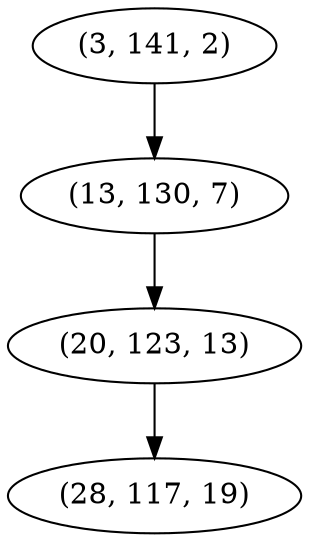digraph tree {
    "(3, 141, 2)";
    "(13, 130, 7)";
    "(20, 123, 13)";
    "(28, 117, 19)";
    "(3, 141, 2)" -> "(13, 130, 7)";
    "(13, 130, 7)" -> "(20, 123, 13)";
    "(20, 123, 13)" -> "(28, 117, 19)";
}
